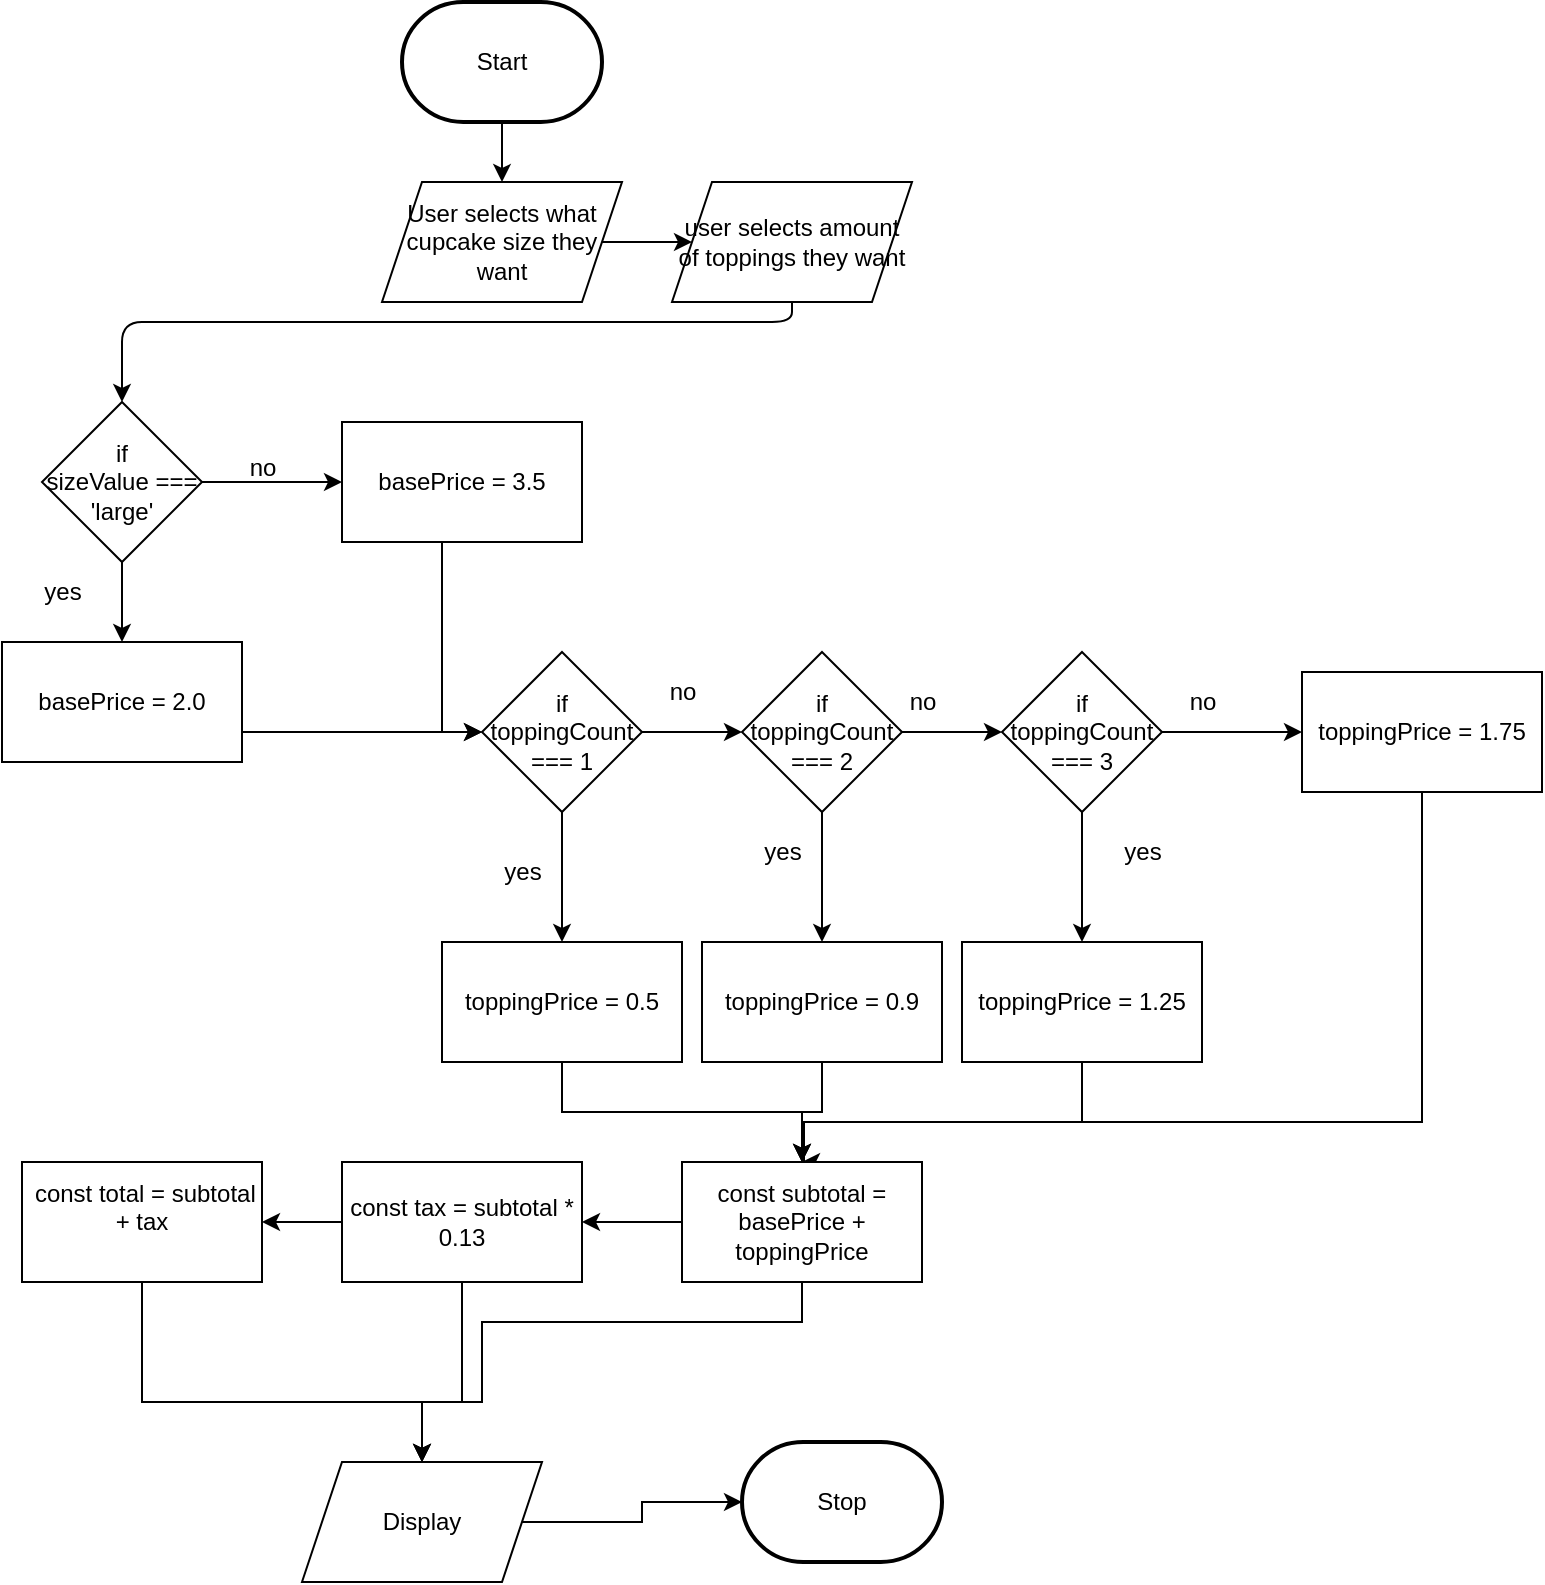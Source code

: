 <mxfile>
    <diagram id="HIP3nbAZw_EuaXWnEj3U" name="Page-1">
        <mxGraphModel dx="1214" dy="765" grid="1" gridSize="10" guides="1" tooltips="1" connect="1" arrows="1" fold="1" page="1" pageScale="1" pageWidth="850" pageHeight="1100" math="0" shadow="0">
            <root>
                <mxCell id="0"/>
                <mxCell id="1" parent="0"/>
                <mxCell id="6" value="" style="edgeStyle=orthogonalEdgeStyle;html=1;" parent="1" source="2" target="4" edge="1">
                    <mxGeometry relative="1" as="geometry"/>
                </mxCell>
                <mxCell id="2" value="Start" style="strokeWidth=2;html=1;shape=mxgraph.flowchart.terminator;whiteSpace=wrap;" parent="1" vertex="1">
                    <mxGeometry x="230" y="310" width="100" height="60" as="geometry"/>
                </mxCell>
                <mxCell id="3" value="Stop" style="strokeWidth=2;html=1;shape=mxgraph.flowchart.terminator;whiteSpace=wrap;" parent="1" vertex="1">
                    <mxGeometry x="400" y="1030" width="100" height="60" as="geometry"/>
                </mxCell>
                <mxCell id="8" value="" style="edgeStyle=orthogonalEdgeStyle;html=1;" parent="1" source="4" target="7" edge="1">
                    <mxGeometry relative="1" as="geometry"/>
                </mxCell>
                <mxCell id="4" value="User selects what cupcake size they want" style="shape=parallelogram;perimeter=parallelogramPerimeter;whiteSpace=wrap;html=1;fixedSize=1;" parent="1" vertex="1">
                    <mxGeometry x="220" y="400" width="120" height="60" as="geometry"/>
                </mxCell>
                <mxCell id="10" style="edgeStyle=orthogonalEdgeStyle;html=1;" parent="1" source="7" target="9" edge="1">
                    <mxGeometry relative="1" as="geometry">
                        <Array as="points">
                            <mxPoint x="425" y="470"/>
                        </Array>
                    </mxGeometry>
                </mxCell>
                <mxCell id="7" value="user selects amount of toppings they want" style="shape=parallelogram;perimeter=parallelogramPerimeter;whiteSpace=wrap;html=1;fixedSize=1;" parent="1" vertex="1">
                    <mxGeometry x="365" y="400" width="120" height="60" as="geometry"/>
                </mxCell>
                <mxCell id="39" value="" style="edgeStyle=orthogonalEdgeStyle;html=1;" parent="1" source="9" target="37" edge="1">
                    <mxGeometry relative="1" as="geometry"/>
                </mxCell>
                <mxCell id="42" value="" style="edgeStyle=orthogonalEdgeStyle;html=1;" parent="1" source="9" target="36" edge="1">
                    <mxGeometry relative="1" as="geometry"/>
                </mxCell>
                <mxCell id="9" value="if&lt;div&gt;sizeValue === &#39;large&#39;&lt;/div&gt;" style="rhombus;whiteSpace=wrap;html=1;" parent="1" vertex="1">
                    <mxGeometry x="50" y="510" width="80" height="80" as="geometry"/>
                </mxCell>
                <mxCell id="15" value="" style="edgeStyle=orthogonalEdgeStyle;html=1;" parent="1" source="11" target="14" edge="1">
                    <mxGeometry relative="1" as="geometry"/>
                </mxCell>
                <mxCell id="31" value="" style="edgeStyle=orthogonalEdgeStyle;html=1;" parent="1" source="11" target="30" edge="1">
                    <mxGeometry relative="1" as="geometry"/>
                </mxCell>
                <mxCell id="11" value="&lt;div&gt;if&lt;/div&gt;toppingCount === 1" style="rhombus;whiteSpace=wrap;html=1;" parent="1" vertex="1">
                    <mxGeometry x="270" y="635" width="80" height="80" as="geometry"/>
                </mxCell>
                <mxCell id="13" value="yes" style="text;html=1;align=center;verticalAlign=middle;resizable=0;points=[];autosize=1;strokeColor=none;fillColor=none;" parent="1" vertex="1">
                    <mxGeometry x="40" y="590" width="40" height="30" as="geometry"/>
                </mxCell>
                <mxCell id="18" value="" style="edgeStyle=orthogonalEdgeStyle;html=1;" parent="1" source="14" target="16" edge="1">
                    <mxGeometry relative="1" as="geometry"/>
                </mxCell>
                <mxCell id="27" value="" style="edgeStyle=orthogonalEdgeStyle;html=1;" parent="1" source="14" target="26" edge="1">
                    <mxGeometry relative="1" as="geometry"/>
                </mxCell>
                <mxCell id="14" value="if&lt;div&gt;toppingCount === 2&lt;/div&gt;" style="rhombus;whiteSpace=wrap;html=1;" parent="1" vertex="1">
                    <mxGeometry x="400" y="635" width="80" height="80" as="geometry"/>
                </mxCell>
                <mxCell id="22" value="" style="edgeStyle=orthogonalEdgeStyle;html=1;" parent="1" source="16" target="21" edge="1">
                    <mxGeometry relative="1" as="geometry"/>
                </mxCell>
                <mxCell id="25" value="" style="edgeStyle=orthogonalEdgeStyle;html=1;" parent="1" source="16" target="24" edge="1">
                    <mxGeometry relative="1" as="geometry"/>
                </mxCell>
                <mxCell id="16" value="if&lt;div&gt;toppingCount === 3&lt;/div&gt;" style="rhombus;whiteSpace=wrap;html=1;" parent="1" vertex="1">
                    <mxGeometry x="530" y="635" width="80" height="80" as="geometry"/>
                </mxCell>
                <mxCell id="53" style="edgeStyle=orthogonalEdgeStyle;html=1;entryX=0.5;entryY=0;entryDx=0;entryDy=0;rounded=0;curved=0;" parent="1" source="21" target="46" edge="1">
                    <mxGeometry relative="1" as="geometry">
                        <Array as="points">
                            <mxPoint x="740" y="870"/>
                            <mxPoint x="430" y="870"/>
                        </Array>
                    </mxGeometry>
                </mxCell>
                <mxCell id="21" value="toppingPrice = 1.75" style="whiteSpace=wrap;html=1;" parent="1" vertex="1">
                    <mxGeometry x="680" y="645" width="120" height="60" as="geometry"/>
                </mxCell>
                <mxCell id="23" value="no" style="text;html=1;align=center;verticalAlign=middle;resizable=0;points=[];autosize=1;strokeColor=none;fillColor=none;" parent="1" vertex="1">
                    <mxGeometry x="610" y="645" width="40" height="30" as="geometry"/>
                </mxCell>
                <mxCell id="52" style="edgeStyle=orthogonalEdgeStyle;html=1;rounded=0;curved=0;" parent="1" source="24" edge="1">
                    <mxGeometry relative="1" as="geometry">
                        <mxPoint x="430" y="890" as="targetPoint"/>
                        <Array as="points">
                            <mxPoint x="570" y="870"/>
                            <mxPoint x="431" y="870"/>
                        </Array>
                    </mxGeometry>
                </mxCell>
                <mxCell id="24" value="toppingPrice = 1.25" style="whiteSpace=wrap;html=1;" parent="1" vertex="1">
                    <mxGeometry x="510" y="780" width="120" height="60" as="geometry"/>
                </mxCell>
                <mxCell id="48" style="edgeStyle=orthogonalEdgeStyle;html=1;entryX=0.5;entryY=0;entryDx=0;entryDy=0;strokeColor=none;rounded=0;curved=0;" parent="1" source="26" target="46" edge="1">
                    <mxGeometry relative="1" as="geometry"/>
                </mxCell>
                <mxCell id="49" style="edgeStyle=orthogonalEdgeStyle;html=1;entryX=0.5;entryY=0;entryDx=0;entryDy=0;rounded=0;curved=0;" parent="1" source="26" target="46" edge="1">
                    <mxGeometry relative="1" as="geometry"/>
                </mxCell>
                <mxCell id="26" value="toppingPrice = 0.9" style="whiteSpace=wrap;html=1;" parent="1" vertex="1">
                    <mxGeometry x="380" y="780" width="120" height="60" as="geometry"/>
                </mxCell>
                <mxCell id="28" value="yes" style="text;html=1;align=center;verticalAlign=middle;resizable=0;points=[];autosize=1;strokeColor=none;fillColor=none;" parent="1" vertex="1">
                    <mxGeometry x="580" y="720" width="40" height="30" as="geometry"/>
                </mxCell>
                <mxCell id="29" value="yes" style="text;html=1;align=center;verticalAlign=middle;resizable=0;points=[];autosize=1;strokeColor=none;fillColor=none;" parent="1" vertex="1">
                    <mxGeometry x="400" y="720" width="40" height="30" as="geometry"/>
                </mxCell>
                <mxCell id="47" style="edgeStyle=orthogonalEdgeStyle;html=1;entryX=0.5;entryY=0;entryDx=0;entryDy=0;rounded=0;curved=0;" parent="1" source="30" target="46" edge="1">
                    <mxGeometry relative="1" as="geometry"/>
                </mxCell>
                <mxCell id="30" value="toppingPrice = 0.5" style="whiteSpace=wrap;html=1;" parent="1" vertex="1">
                    <mxGeometry x="250" y="780" width="120" height="60" as="geometry"/>
                </mxCell>
                <mxCell id="32" value="yes" style="text;html=1;align=center;verticalAlign=middle;resizable=0;points=[];autosize=1;strokeColor=none;fillColor=none;" parent="1" vertex="1">
                    <mxGeometry x="270" y="730" width="40" height="30" as="geometry"/>
                </mxCell>
                <mxCell id="44" style="edgeStyle=orthogonalEdgeStyle;html=1;entryX=0;entryY=0.5;entryDx=0;entryDy=0;rounded=0;curved=0;" parent="1" source="36" target="11" edge="1">
                    <mxGeometry relative="1" as="geometry">
                        <Array as="points">
                            <mxPoint x="250" y="675"/>
                        </Array>
                    </mxGeometry>
                </mxCell>
                <mxCell id="36" value="basePrice = 3.5" style="whiteSpace=wrap;html=1;" parent="1" vertex="1">
                    <mxGeometry x="200" y="520" width="120" height="60" as="geometry"/>
                </mxCell>
                <mxCell id="45" style="edgeStyle=orthogonalEdgeStyle;html=1;entryX=0;entryY=0.5;entryDx=0;entryDy=0;" parent="1" source="37" target="11" edge="1">
                    <mxGeometry relative="1" as="geometry">
                        <Array as="points">
                            <mxPoint x="220" y="675"/>
                            <mxPoint x="220" y="675"/>
                        </Array>
                    </mxGeometry>
                </mxCell>
                <mxCell id="37" value="basePrice = 2.0" style="whiteSpace=wrap;html=1;" parent="1" vertex="1">
                    <mxGeometry x="30" y="630" width="120" height="60" as="geometry"/>
                </mxCell>
                <mxCell id="40" value="no" style="text;html=1;align=center;verticalAlign=middle;resizable=0;points=[];autosize=1;strokeColor=none;fillColor=none;" parent="1" vertex="1">
                    <mxGeometry x="350" y="640" width="40" height="30" as="geometry"/>
                </mxCell>
                <mxCell id="41" value="no" style="text;html=1;align=center;verticalAlign=middle;resizable=0;points=[];autosize=1;strokeColor=none;fillColor=none;" parent="1" vertex="1">
                    <mxGeometry x="470" y="645" width="40" height="30" as="geometry"/>
                </mxCell>
                <mxCell id="43" value="no" style="text;html=1;align=center;verticalAlign=middle;resizable=0;points=[];autosize=1;strokeColor=none;fillColor=none;" parent="1" vertex="1">
                    <mxGeometry x="140" y="528" width="40" height="30" as="geometry"/>
                </mxCell>
                <mxCell id="55" value="" style="edgeStyle=orthogonalEdgeStyle;html=1;" parent="1" source="46" target="54" edge="1">
                    <mxGeometry relative="1" as="geometry"/>
                </mxCell>
                <mxCell id="60" style="edgeStyle=orthogonalEdgeStyle;html=1;entryX=0.5;entryY=0;entryDx=0;entryDy=0;rounded=0;curved=0;" parent="1" source="46" target="58" edge="1">
                    <mxGeometry relative="1" as="geometry">
                        <Array as="points">
                            <mxPoint x="430" y="970"/>
                            <mxPoint x="270" y="970"/>
                            <mxPoint x="270" y="1010"/>
                        </Array>
                    </mxGeometry>
                </mxCell>
                <mxCell id="46" value="const subtotal = basePrice + toppingPrice" style="whiteSpace=wrap;html=1;" parent="1" vertex="1">
                    <mxGeometry x="370" y="890" width="120" height="60" as="geometry"/>
                </mxCell>
                <mxCell id="57" value="" style="edgeStyle=orthogonalEdgeStyle;html=1;" parent="1" source="54" target="56" edge="1">
                    <mxGeometry relative="1" as="geometry"/>
                </mxCell>
                <mxCell id="61" style="edgeStyle=orthogonalEdgeStyle;html=1;entryX=0.5;entryY=0;entryDx=0;entryDy=0;rounded=0;curved=0;" parent="1" source="54" target="58" edge="1">
                    <mxGeometry relative="1" as="geometry">
                        <Array as="points">
                            <mxPoint x="260" y="1010"/>
                            <mxPoint x="240" y="1010"/>
                        </Array>
                    </mxGeometry>
                </mxCell>
                <mxCell id="54" value="const tax = subtotal * 0.13" style="whiteSpace=wrap;html=1;" parent="1" vertex="1">
                    <mxGeometry x="200" y="890" width="120" height="60" as="geometry"/>
                </mxCell>
                <mxCell id="62" style="edgeStyle=orthogonalEdgeStyle;html=1;entryX=0.5;entryY=0;entryDx=0;entryDy=0;rounded=0;curved=0;" parent="1" source="56" target="58" edge="1">
                    <mxGeometry relative="1" as="geometry">
                        <Array as="points">
                            <mxPoint x="100" y="1010"/>
                            <mxPoint x="240" y="1010"/>
                        </Array>
                    </mxGeometry>
                </mxCell>
                <mxCell id="56" value="&lt;div&gt;&lt;font color=&quot;#000000&quot;&gt;&amp;nbsp;const total = subtotal + tax&lt;/font&gt;&lt;/div&gt;&lt;div&gt;&lt;br&gt;&lt;/div&gt;" style="whiteSpace=wrap;html=1;" parent="1" vertex="1">
                    <mxGeometry x="40" y="890" width="120" height="60" as="geometry"/>
                </mxCell>
                <mxCell id="63" style="edgeStyle=orthogonalEdgeStyle;html=1;entryX=0;entryY=0.5;entryDx=0;entryDy=0;entryPerimeter=0;rounded=0;curved=0;" edge="1" parent="1" source="58" target="3">
                    <mxGeometry relative="1" as="geometry">
                        <mxPoint x="400" y="1070" as="targetPoint"/>
                    </mxGeometry>
                </mxCell>
                <mxCell id="58" value="Display" style="shape=parallelogram;perimeter=parallelogramPerimeter;whiteSpace=wrap;html=1;fixedSize=1;" parent="1" vertex="1">
                    <mxGeometry x="180" y="1040" width="120" height="60" as="geometry"/>
                </mxCell>
            </root>
        </mxGraphModel>
    </diagram>
</mxfile>